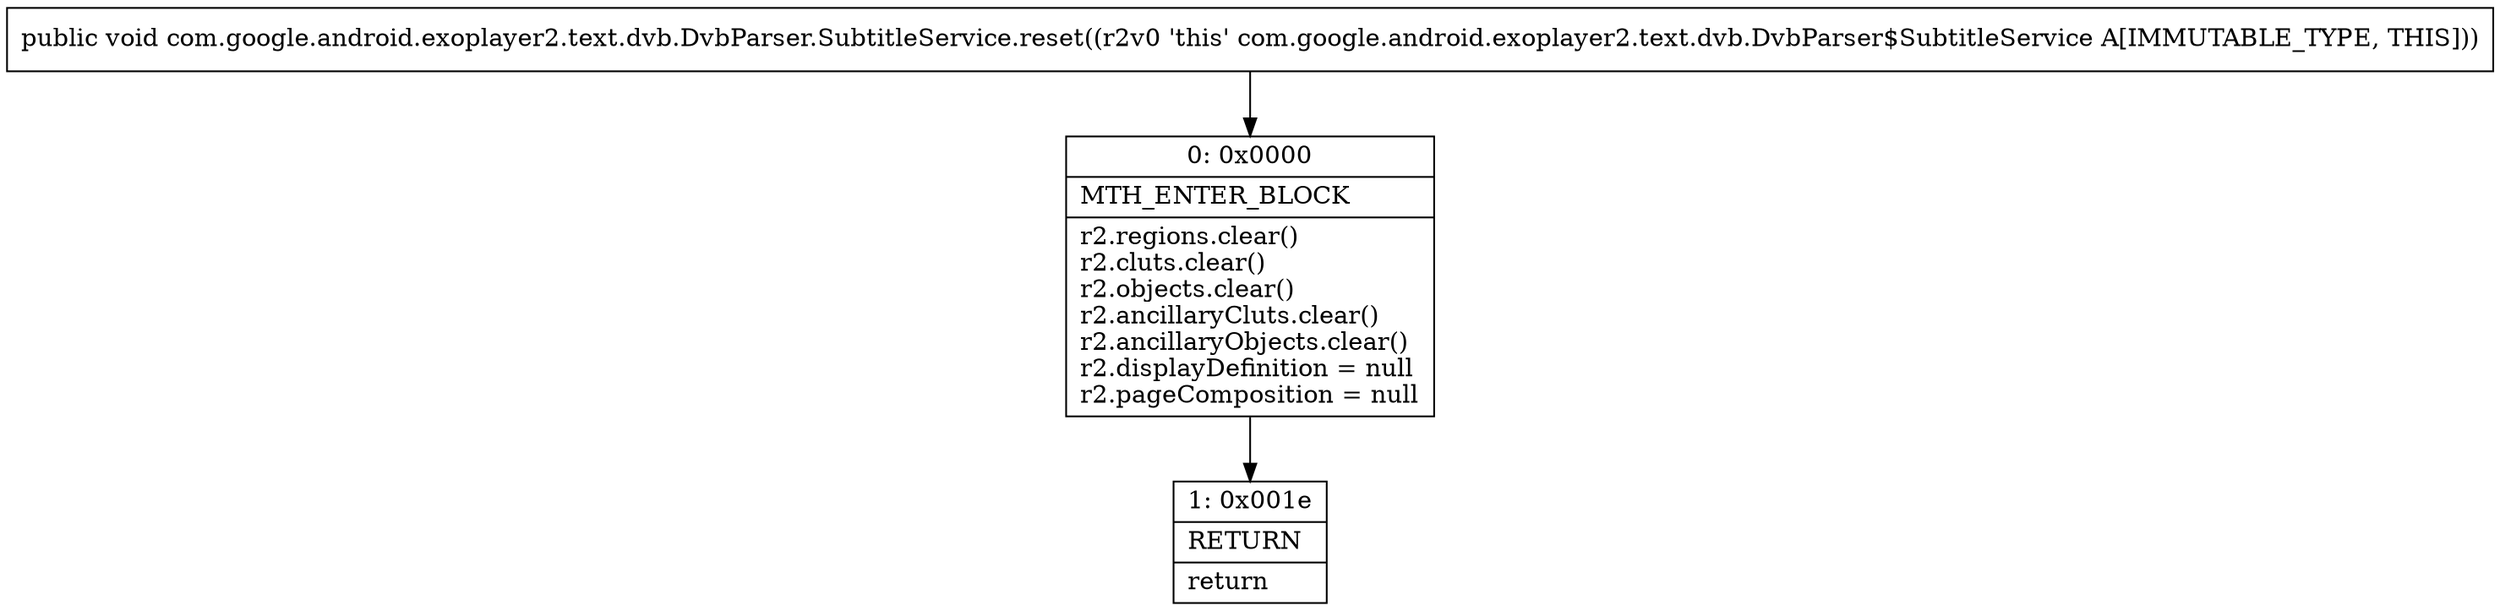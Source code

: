 digraph "CFG forcom.google.android.exoplayer2.text.dvb.DvbParser.SubtitleService.reset()V" {
Node_0 [shape=record,label="{0\:\ 0x0000|MTH_ENTER_BLOCK\l|r2.regions.clear()\lr2.cluts.clear()\lr2.objects.clear()\lr2.ancillaryCluts.clear()\lr2.ancillaryObjects.clear()\lr2.displayDefinition = null\lr2.pageComposition = null\l}"];
Node_1 [shape=record,label="{1\:\ 0x001e|RETURN\l|return\l}"];
MethodNode[shape=record,label="{public void com.google.android.exoplayer2.text.dvb.DvbParser.SubtitleService.reset((r2v0 'this' com.google.android.exoplayer2.text.dvb.DvbParser$SubtitleService A[IMMUTABLE_TYPE, THIS])) }"];
MethodNode -> Node_0;
Node_0 -> Node_1;
}

